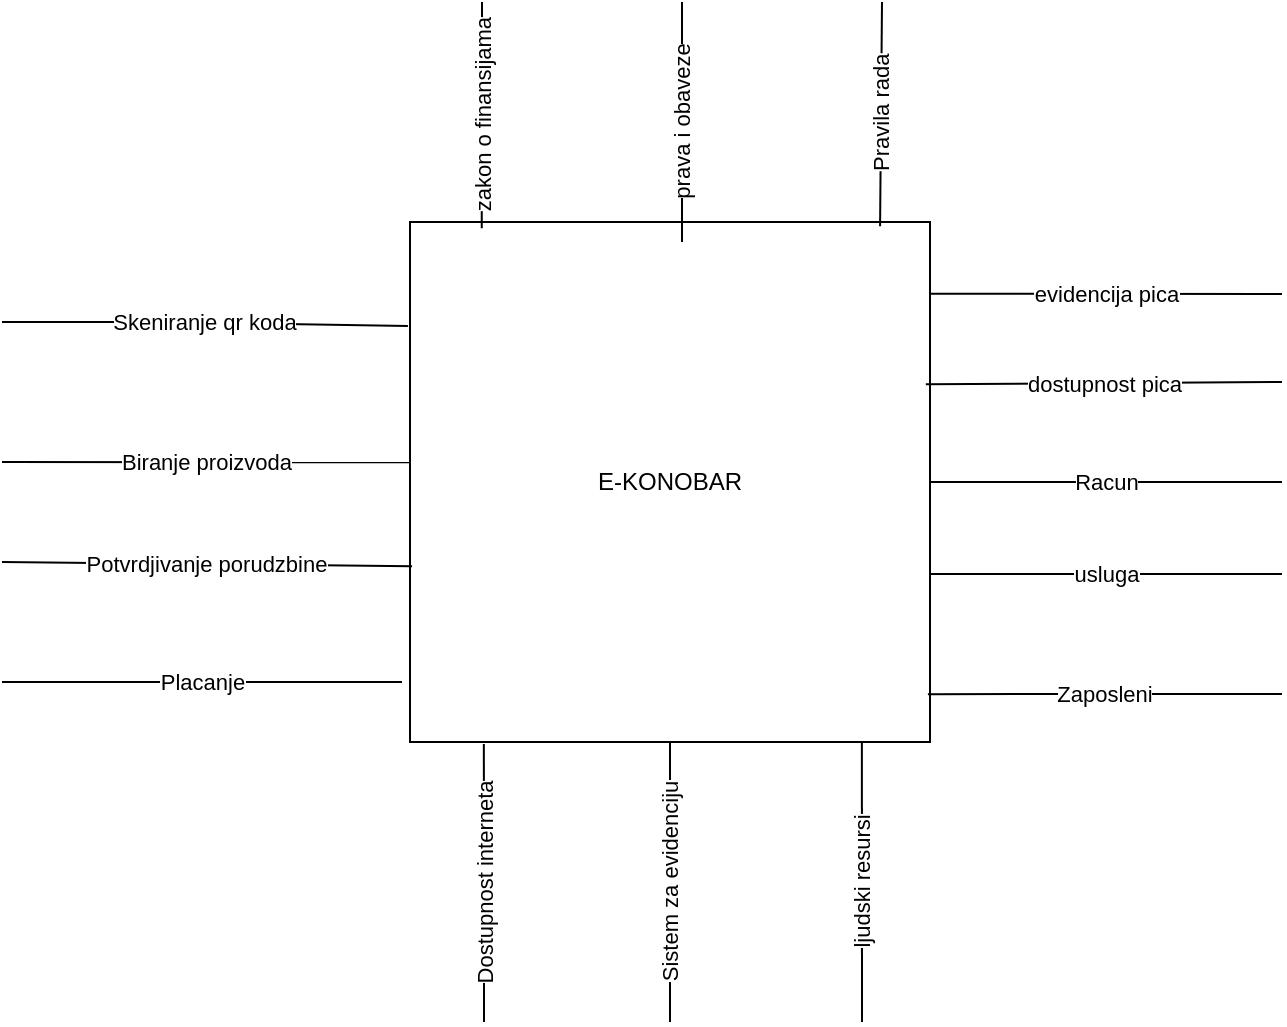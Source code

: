 <mxfile version="22.1.11" type="github">
  <diagram name="Page-1" id="REWisB-KWf6fxY43_QYX">
    <mxGraphModel dx="1114" dy="620" grid="1" gridSize="10" guides="1" tooltips="1" connect="1" arrows="1" fold="1" page="1" pageScale="1" pageWidth="827" pageHeight="1169" math="0" shadow="0">
      <root>
        <mxCell id="0" />
        <mxCell id="1" parent="0" />
        <mxCell id="8icUB-owQlPpJnUKyk06-1" value="E-KONOBAR" style="whiteSpace=wrap;html=1;aspect=fixed;" vertex="1" parent="1">
          <mxGeometry x="284" y="150" width="260" height="260" as="geometry" />
        </mxCell>
        <mxCell id="8icUB-owQlPpJnUKyk06-2" value="Pravila rada" style="endArrow=none;html=1;rounded=0;exitX=0.904;exitY=0.008;exitDx=0;exitDy=0;exitPerimeter=0;horizontal=0;" edge="1" parent="1" source="8icUB-owQlPpJnUKyk06-1">
          <mxGeometry width="50" height="50" relative="1" as="geometry">
            <mxPoint x="470" y="90" as="sourcePoint" />
            <mxPoint x="520" y="40" as="targetPoint" />
          </mxGeometry>
        </mxCell>
        <mxCell id="8icUB-owQlPpJnUKyk06-3" value="prava i obaveze" style="endArrow=none;html=1;rounded=0;horizontal=0;" edge="1" parent="1">
          <mxGeometry width="50" height="50" relative="1" as="geometry">
            <mxPoint x="420" y="160" as="sourcePoint" />
            <mxPoint x="420" y="40" as="targetPoint" />
          </mxGeometry>
        </mxCell>
        <mxCell id="8icUB-owQlPpJnUKyk06-4" value="zakon o finansijama" style="endArrow=none;html=1;rounded=0;exitX=0.138;exitY=0.012;exitDx=0;exitDy=0;exitPerimeter=0;horizontal=0;" edge="1" parent="1" source="8icUB-owQlPpJnUKyk06-1">
          <mxGeometry width="50" height="50" relative="1" as="geometry">
            <mxPoint x="320" y="160" as="sourcePoint" />
            <mxPoint x="320" y="40" as="targetPoint" />
          </mxGeometry>
        </mxCell>
        <mxCell id="8icUB-owQlPpJnUKyk06-5" value="Placanje" style="endArrow=none;html=1;rounded=0;" edge="1" parent="1">
          <mxGeometry width="50" height="50" relative="1" as="geometry">
            <mxPoint x="80" y="380" as="sourcePoint" />
            <mxPoint x="280" y="380" as="targetPoint" />
          </mxGeometry>
        </mxCell>
        <mxCell id="8icUB-owQlPpJnUKyk06-6" value="ljudski resursi" style="endArrow=none;html=1;rounded=0;entryX=0.869;entryY=1;entryDx=0;entryDy=0;entryPerimeter=0;horizontal=0;" edge="1" parent="1" target="8icUB-owQlPpJnUKyk06-1">
          <mxGeometry width="50" height="50" relative="1" as="geometry">
            <mxPoint x="510" y="550" as="sourcePoint" />
            <mxPoint x="520" y="440" as="targetPoint" />
          </mxGeometry>
        </mxCell>
        <mxCell id="8icUB-owQlPpJnUKyk06-7" value="Sistem za evidenciju" style="endArrow=none;html=1;rounded=0;entryX=0.5;entryY=1;entryDx=0;entryDy=0;horizontal=0;" edge="1" parent="1" target="8icUB-owQlPpJnUKyk06-1">
          <mxGeometry width="50" height="50" relative="1" as="geometry">
            <mxPoint x="414" y="550" as="sourcePoint" />
            <mxPoint x="439" y="440" as="targetPoint" />
          </mxGeometry>
        </mxCell>
        <mxCell id="8icUB-owQlPpJnUKyk06-8" value="Dostupnost interneta" style="endArrow=none;html=1;rounded=0;entryX=0.142;entryY=1.004;entryDx=0;entryDy=0;entryPerimeter=0;verticalAlign=middle;horizontal=0;" edge="1" parent="1" target="8icUB-owQlPpJnUKyk06-1">
          <mxGeometry width="50" height="50" relative="1" as="geometry">
            <mxPoint x="321" y="550" as="sourcePoint" />
            <mxPoint x="360" y="440" as="targetPoint" />
          </mxGeometry>
        </mxCell>
        <mxCell id="8icUB-owQlPpJnUKyk06-9" value="Zaposleni" style="endArrow=none;html=1;rounded=0;exitX=0.996;exitY=0.908;exitDx=0;exitDy=0;exitPerimeter=0;" edge="1" parent="1" source="8icUB-owQlPpJnUKyk06-1">
          <mxGeometry width="50" height="50" relative="1" as="geometry">
            <mxPoint x="590" y="370" as="sourcePoint" />
            <mxPoint x="720" y="386" as="targetPoint" />
          </mxGeometry>
        </mxCell>
        <mxCell id="8icUB-owQlPpJnUKyk06-10" value="usluga" style="endArrow=none;html=1;rounded=0;exitX=1;exitY=0.677;exitDx=0;exitDy=0;exitPerimeter=0;" edge="1" parent="1" source="8icUB-owQlPpJnUKyk06-1">
          <mxGeometry width="50" height="50" relative="1" as="geometry">
            <mxPoint x="590" y="330" as="sourcePoint" />
            <mxPoint x="720" y="326" as="targetPoint" />
          </mxGeometry>
        </mxCell>
        <mxCell id="8icUB-owQlPpJnUKyk06-11" value="Racun" style="endArrow=none;html=1;rounded=0;exitX=1;exitY=0.5;exitDx=0;exitDy=0;" edge="1" parent="1" source="8icUB-owQlPpJnUKyk06-1">
          <mxGeometry width="50" height="50" relative="1" as="geometry">
            <mxPoint x="590" y="290" as="sourcePoint" />
            <mxPoint x="720" y="280" as="targetPoint" />
          </mxGeometry>
        </mxCell>
        <mxCell id="8icUB-owQlPpJnUKyk06-12" value="dostupnost pica" style="endArrow=none;html=1;rounded=0;exitX=0.992;exitY=0.312;exitDx=0;exitDy=0;exitPerimeter=0;" edge="1" parent="1" source="8icUB-owQlPpJnUKyk06-1">
          <mxGeometry width="50" height="50" relative="1" as="geometry">
            <mxPoint x="590" y="250" as="sourcePoint" />
            <mxPoint x="720" y="230" as="targetPoint" />
          </mxGeometry>
        </mxCell>
        <mxCell id="8icUB-owQlPpJnUKyk06-13" value="evidencija pica" style="endArrow=none;html=1;rounded=0;exitX=1;exitY=0.138;exitDx=0;exitDy=0;exitPerimeter=0;" edge="1" parent="1" source="8icUB-owQlPpJnUKyk06-1">
          <mxGeometry width="50" height="50" relative="1" as="geometry">
            <mxPoint x="590" y="210" as="sourcePoint" />
            <mxPoint x="720" y="186" as="targetPoint" />
          </mxGeometry>
        </mxCell>
        <mxCell id="8icUB-owQlPpJnUKyk06-14" value="Potvrdjivanje porudzbine" style="endArrow=none;html=1;rounded=0;entryX=0.004;entryY=0.662;entryDx=0;entryDy=0;entryPerimeter=0;" edge="1" parent="1" target="8icUB-owQlPpJnUKyk06-1">
          <mxGeometry width="50" height="50" relative="1" as="geometry">
            <mxPoint x="80" y="320" as="sourcePoint" />
            <mxPoint x="240" y="290" as="targetPoint" />
          </mxGeometry>
        </mxCell>
        <mxCell id="8icUB-owQlPpJnUKyk06-15" value="Biranje proizvoda" style="endArrow=none;html=1;rounded=0;entryX=0;entryY=0.462;entryDx=0;entryDy=0;entryPerimeter=0;" edge="1" parent="1" target="8icUB-owQlPpJnUKyk06-1">
          <mxGeometry width="50" height="50" relative="1" as="geometry">
            <mxPoint x="80" y="270" as="sourcePoint" />
            <mxPoint x="240" y="240" as="targetPoint" />
          </mxGeometry>
        </mxCell>
        <mxCell id="8icUB-owQlPpJnUKyk06-16" value="Skeniranje qr koda" style="endArrow=none;html=1;rounded=0;entryX=-0.004;entryY=0.2;entryDx=0;entryDy=0;entryPerimeter=0;" edge="1" parent="1" target="8icUB-owQlPpJnUKyk06-1">
          <mxGeometry width="50" height="50" relative="1" as="geometry">
            <mxPoint x="80" y="200" as="sourcePoint" />
            <mxPoint x="230" y="180" as="targetPoint" />
            <Array as="points">
              <mxPoint x="160" y="200" />
            </Array>
          </mxGeometry>
        </mxCell>
      </root>
    </mxGraphModel>
  </diagram>
</mxfile>
